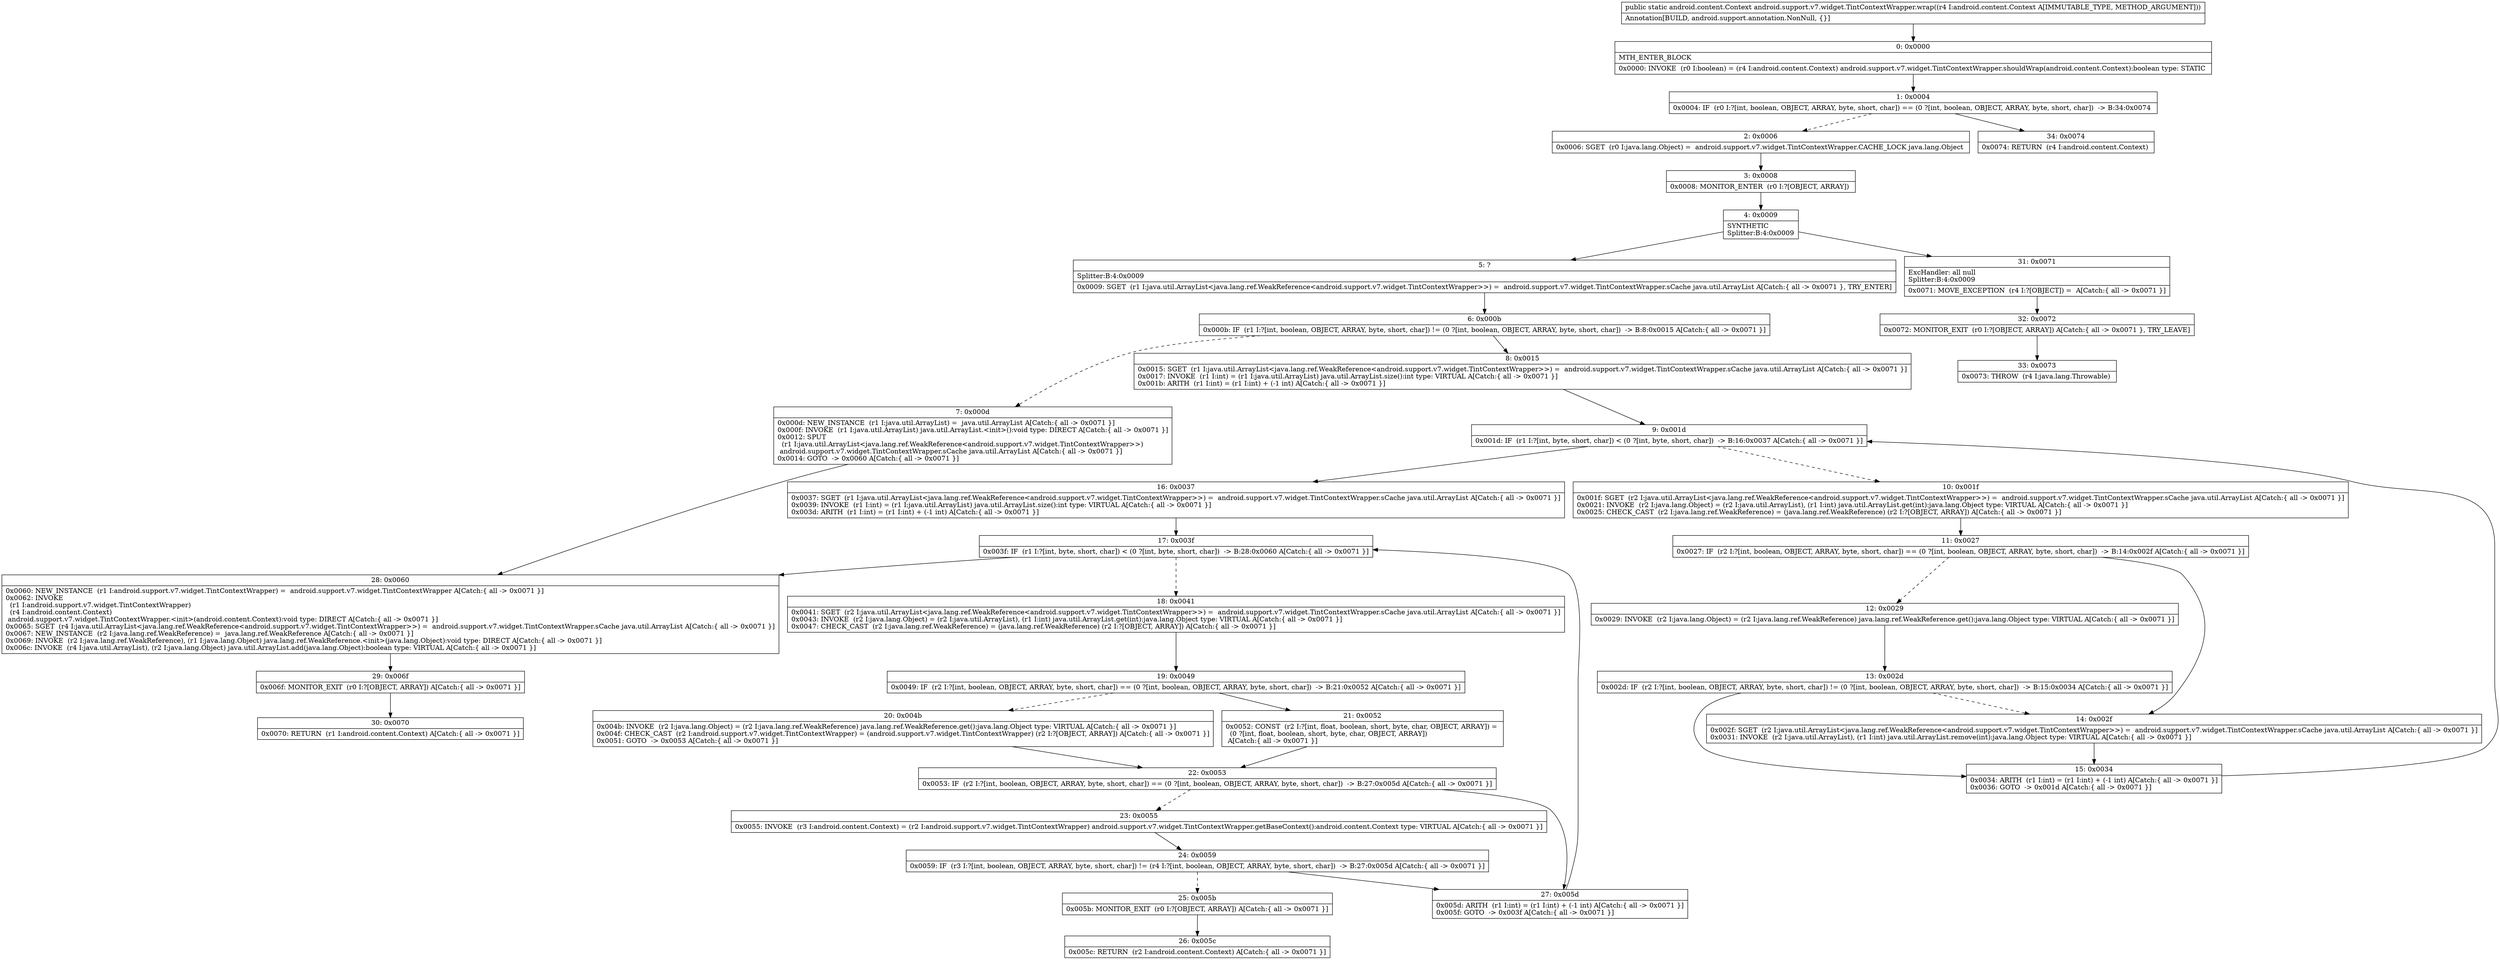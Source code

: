 digraph "CFG forandroid.support.v7.widget.TintContextWrapper.wrap(Landroid\/content\/Context;)Landroid\/content\/Context;" {
Node_0 [shape=record,label="{0\:\ 0x0000|MTH_ENTER_BLOCK\l|0x0000: INVOKE  (r0 I:boolean) = (r4 I:android.content.Context) android.support.v7.widget.TintContextWrapper.shouldWrap(android.content.Context):boolean type: STATIC \l}"];
Node_1 [shape=record,label="{1\:\ 0x0004|0x0004: IF  (r0 I:?[int, boolean, OBJECT, ARRAY, byte, short, char]) == (0 ?[int, boolean, OBJECT, ARRAY, byte, short, char])  \-\> B:34:0x0074 \l}"];
Node_2 [shape=record,label="{2\:\ 0x0006|0x0006: SGET  (r0 I:java.lang.Object) =  android.support.v7.widget.TintContextWrapper.CACHE_LOCK java.lang.Object \l}"];
Node_3 [shape=record,label="{3\:\ 0x0008|0x0008: MONITOR_ENTER  (r0 I:?[OBJECT, ARRAY]) \l}"];
Node_4 [shape=record,label="{4\:\ 0x0009|SYNTHETIC\lSplitter:B:4:0x0009\l}"];
Node_5 [shape=record,label="{5\:\ ?|Splitter:B:4:0x0009\l|0x0009: SGET  (r1 I:java.util.ArrayList\<java.lang.ref.WeakReference\<android.support.v7.widget.TintContextWrapper\>\>) =  android.support.v7.widget.TintContextWrapper.sCache java.util.ArrayList A[Catch:\{ all \-\> 0x0071 \}, TRY_ENTER]\l}"];
Node_6 [shape=record,label="{6\:\ 0x000b|0x000b: IF  (r1 I:?[int, boolean, OBJECT, ARRAY, byte, short, char]) != (0 ?[int, boolean, OBJECT, ARRAY, byte, short, char])  \-\> B:8:0x0015 A[Catch:\{ all \-\> 0x0071 \}]\l}"];
Node_7 [shape=record,label="{7\:\ 0x000d|0x000d: NEW_INSTANCE  (r1 I:java.util.ArrayList) =  java.util.ArrayList A[Catch:\{ all \-\> 0x0071 \}]\l0x000f: INVOKE  (r1 I:java.util.ArrayList) java.util.ArrayList.\<init\>():void type: DIRECT A[Catch:\{ all \-\> 0x0071 \}]\l0x0012: SPUT  \l  (r1 I:java.util.ArrayList\<java.lang.ref.WeakReference\<android.support.v7.widget.TintContextWrapper\>\>)\l android.support.v7.widget.TintContextWrapper.sCache java.util.ArrayList A[Catch:\{ all \-\> 0x0071 \}]\l0x0014: GOTO  \-\> 0x0060 A[Catch:\{ all \-\> 0x0071 \}]\l}"];
Node_8 [shape=record,label="{8\:\ 0x0015|0x0015: SGET  (r1 I:java.util.ArrayList\<java.lang.ref.WeakReference\<android.support.v7.widget.TintContextWrapper\>\>) =  android.support.v7.widget.TintContextWrapper.sCache java.util.ArrayList A[Catch:\{ all \-\> 0x0071 \}]\l0x0017: INVOKE  (r1 I:int) = (r1 I:java.util.ArrayList) java.util.ArrayList.size():int type: VIRTUAL A[Catch:\{ all \-\> 0x0071 \}]\l0x001b: ARITH  (r1 I:int) = (r1 I:int) + (\-1 int) A[Catch:\{ all \-\> 0x0071 \}]\l}"];
Node_9 [shape=record,label="{9\:\ 0x001d|0x001d: IF  (r1 I:?[int, byte, short, char]) \< (0 ?[int, byte, short, char])  \-\> B:16:0x0037 A[Catch:\{ all \-\> 0x0071 \}]\l}"];
Node_10 [shape=record,label="{10\:\ 0x001f|0x001f: SGET  (r2 I:java.util.ArrayList\<java.lang.ref.WeakReference\<android.support.v7.widget.TintContextWrapper\>\>) =  android.support.v7.widget.TintContextWrapper.sCache java.util.ArrayList A[Catch:\{ all \-\> 0x0071 \}]\l0x0021: INVOKE  (r2 I:java.lang.Object) = (r2 I:java.util.ArrayList), (r1 I:int) java.util.ArrayList.get(int):java.lang.Object type: VIRTUAL A[Catch:\{ all \-\> 0x0071 \}]\l0x0025: CHECK_CAST  (r2 I:java.lang.ref.WeakReference) = (java.lang.ref.WeakReference) (r2 I:?[OBJECT, ARRAY]) A[Catch:\{ all \-\> 0x0071 \}]\l}"];
Node_11 [shape=record,label="{11\:\ 0x0027|0x0027: IF  (r2 I:?[int, boolean, OBJECT, ARRAY, byte, short, char]) == (0 ?[int, boolean, OBJECT, ARRAY, byte, short, char])  \-\> B:14:0x002f A[Catch:\{ all \-\> 0x0071 \}]\l}"];
Node_12 [shape=record,label="{12\:\ 0x0029|0x0029: INVOKE  (r2 I:java.lang.Object) = (r2 I:java.lang.ref.WeakReference) java.lang.ref.WeakReference.get():java.lang.Object type: VIRTUAL A[Catch:\{ all \-\> 0x0071 \}]\l}"];
Node_13 [shape=record,label="{13\:\ 0x002d|0x002d: IF  (r2 I:?[int, boolean, OBJECT, ARRAY, byte, short, char]) != (0 ?[int, boolean, OBJECT, ARRAY, byte, short, char])  \-\> B:15:0x0034 A[Catch:\{ all \-\> 0x0071 \}]\l}"];
Node_14 [shape=record,label="{14\:\ 0x002f|0x002f: SGET  (r2 I:java.util.ArrayList\<java.lang.ref.WeakReference\<android.support.v7.widget.TintContextWrapper\>\>) =  android.support.v7.widget.TintContextWrapper.sCache java.util.ArrayList A[Catch:\{ all \-\> 0x0071 \}]\l0x0031: INVOKE  (r2 I:java.util.ArrayList), (r1 I:int) java.util.ArrayList.remove(int):java.lang.Object type: VIRTUAL A[Catch:\{ all \-\> 0x0071 \}]\l}"];
Node_15 [shape=record,label="{15\:\ 0x0034|0x0034: ARITH  (r1 I:int) = (r1 I:int) + (\-1 int) A[Catch:\{ all \-\> 0x0071 \}]\l0x0036: GOTO  \-\> 0x001d A[Catch:\{ all \-\> 0x0071 \}]\l}"];
Node_16 [shape=record,label="{16\:\ 0x0037|0x0037: SGET  (r1 I:java.util.ArrayList\<java.lang.ref.WeakReference\<android.support.v7.widget.TintContextWrapper\>\>) =  android.support.v7.widget.TintContextWrapper.sCache java.util.ArrayList A[Catch:\{ all \-\> 0x0071 \}]\l0x0039: INVOKE  (r1 I:int) = (r1 I:java.util.ArrayList) java.util.ArrayList.size():int type: VIRTUAL A[Catch:\{ all \-\> 0x0071 \}]\l0x003d: ARITH  (r1 I:int) = (r1 I:int) + (\-1 int) A[Catch:\{ all \-\> 0x0071 \}]\l}"];
Node_17 [shape=record,label="{17\:\ 0x003f|0x003f: IF  (r1 I:?[int, byte, short, char]) \< (0 ?[int, byte, short, char])  \-\> B:28:0x0060 A[Catch:\{ all \-\> 0x0071 \}]\l}"];
Node_18 [shape=record,label="{18\:\ 0x0041|0x0041: SGET  (r2 I:java.util.ArrayList\<java.lang.ref.WeakReference\<android.support.v7.widget.TintContextWrapper\>\>) =  android.support.v7.widget.TintContextWrapper.sCache java.util.ArrayList A[Catch:\{ all \-\> 0x0071 \}]\l0x0043: INVOKE  (r2 I:java.lang.Object) = (r2 I:java.util.ArrayList), (r1 I:int) java.util.ArrayList.get(int):java.lang.Object type: VIRTUAL A[Catch:\{ all \-\> 0x0071 \}]\l0x0047: CHECK_CAST  (r2 I:java.lang.ref.WeakReference) = (java.lang.ref.WeakReference) (r2 I:?[OBJECT, ARRAY]) A[Catch:\{ all \-\> 0x0071 \}]\l}"];
Node_19 [shape=record,label="{19\:\ 0x0049|0x0049: IF  (r2 I:?[int, boolean, OBJECT, ARRAY, byte, short, char]) == (0 ?[int, boolean, OBJECT, ARRAY, byte, short, char])  \-\> B:21:0x0052 A[Catch:\{ all \-\> 0x0071 \}]\l}"];
Node_20 [shape=record,label="{20\:\ 0x004b|0x004b: INVOKE  (r2 I:java.lang.Object) = (r2 I:java.lang.ref.WeakReference) java.lang.ref.WeakReference.get():java.lang.Object type: VIRTUAL A[Catch:\{ all \-\> 0x0071 \}]\l0x004f: CHECK_CAST  (r2 I:android.support.v7.widget.TintContextWrapper) = (android.support.v7.widget.TintContextWrapper) (r2 I:?[OBJECT, ARRAY]) A[Catch:\{ all \-\> 0x0071 \}]\l0x0051: GOTO  \-\> 0x0053 A[Catch:\{ all \-\> 0x0071 \}]\l}"];
Node_21 [shape=record,label="{21\:\ 0x0052|0x0052: CONST  (r2 I:?[int, float, boolean, short, byte, char, OBJECT, ARRAY]) = \l  (0 ?[int, float, boolean, short, byte, char, OBJECT, ARRAY])\l A[Catch:\{ all \-\> 0x0071 \}]\l}"];
Node_22 [shape=record,label="{22\:\ 0x0053|0x0053: IF  (r2 I:?[int, boolean, OBJECT, ARRAY, byte, short, char]) == (0 ?[int, boolean, OBJECT, ARRAY, byte, short, char])  \-\> B:27:0x005d A[Catch:\{ all \-\> 0x0071 \}]\l}"];
Node_23 [shape=record,label="{23\:\ 0x0055|0x0055: INVOKE  (r3 I:android.content.Context) = (r2 I:android.support.v7.widget.TintContextWrapper) android.support.v7.widget.TintContextWrapper.getBaseContext():android.content.Context type: VIRTUAL A[Catch:\{ all \-\> 0x0071 \}]\l}"];
Node_24 [shape=record,label="{24\:\ 0x0059|0x0059: IF  (r3 I:?[int, boolean, OBJECT, ARRAY, byte, short, char]) != (r4 I:?[int, boolean, OBJECT, ARRAY, byte, short, char])  \-\> B:27:0x005d A[Catch:\{ all \-\> 0x0071 \}]\l}"];
Node_25 [shape=record,label="{25\:\ 0x005b|0x005b: MONITOR_EXIT  (r0 I:?[OBJECT, ARRAY]) A[Catch:\{ all \-\> 0x0071 \}]\l}"];
Node_26 [shape=record,label="{26\:\ 0x005c|0x005c: RETURN  (r2 I:android.content.Context) A[Catch:\{ all \-\> 0x0071 \}]\l}"];
Node_27 [shape=record,label="{27\:\ 0x005d|0x005d: ARITH  (r1 I:int) = (r1 I:int) + (\-1 int) A[Catch:\{ all \-\> 0x0071 \}]\l0x005f: GOTO  \-\> 0x003f A[Catch:\{ all \-\> 0x0071 \}]\l}"];
Node_28 [shape=record,label="{28\:\ 0x0060|0x0060: NEW_INSTANCE  (r1 I:android.support.v7.widget.TintContextWrapper) =  android.support.v7.widget.TintContextWrapper A[Catch:\{ all \-\> 0x0071 \}]\l0x0062: INVOKE  \l  (r1 I:android.support.v7.widget.TintContextWrapper)\l  (r4 I:android.content.Context)\l android.support.v7.widget.TintContextWrapper.\<init\>(android.content.Context):void type: DIRECT A[Catch:\{ all \-\> 0x0071 \}]\l0x0065: SGET  (r4 I:java.util.ArrayList\<java.lang.ref.WeakReference\<android.support.v7.widget.TintContextWrapper\>\>) =  android.support.v7.widget.TintContextWrapper.sCache java.util.ArrayList A[Catch:\{ all \-\> 0x0071 \}]\l0x0067: NEW_INSTANCE  (r2 I:java.lang.ref.WeakReference) =  java.lang.ref.WeakReference A[Catch:\{ all \-\> 0x0071 \}]\l0x0069: INVOKE  (r2 I:java.lang.ref.WeakReference), (r1 I:java.lang.Object) java.lang.ref.WeakReference.\<init\>(java.lang.Object):void type: DIRECT A[Catch:\{ all \-\> 0x0071 \}]\l0x006c: INVOKE  (r4 I:java.util.ArrayList), (r2 I:java.lang.Object) java.util.ArrayList.add(java.lang.Object):boolean type: VIRTUAL A[Catch:\{ all \-\> 0x0071 \}]\l}"];
Node_29 [shape=record,label="{29\:\ 0x006f|0x006f: MONITOR_EXIT  (r0 I:?[OBJECT, ARRAY]) A[Catch:\{ all \-\> 0x0071 \}]\l}"];
Node_30 [shape=record,label="{30\:\ 0x0070|0x0070: RETURN  (r1 I:android.content.Context) A[Catch:\{ all \-\> 0x0071 \}]\l}"];
Node_31 [shape=record,label="{31\:\ 0x0071|ExcHandler: all null\lSplitter:B:4:0x0009\l|0x0071: MOVE_EXCEPTION  (r4 I:?[OBJECT]) =  A[Catch:\{ all \-\> 0x0071 \}]\l}"];
Node_32 [shape=record,label="{32\:\ 0x0072|0x0072: MONITOR_EXIT  (r0 I:?[OBJECT, ARRAY]) A[Catch:\{ all \-\> 0x0071 \}, TRY_LEAVE]\l}"];
Node_33 [shape=record,label="{33\:\ 0x0073|0x0073: THROW  (r4 I:java.lang.Throwable) \l}"];
Node_34 [shape=record,label="{34\:\ 0x0074|0x0074: RETURN  (r4 I:android.content.Context) \l}"];
MethodNode[shape=record,label="{public static android.content.Context android.support.v7.widget.TintContextWrapper.wrap((r4 I:android.content.Context A[IMMUTABLE_TYPE, METHOD_ARGUMENT]))  | Annotation[BUILD, android.support.annotation.NonNull, \{\}]\l}"];
MethodNode -> Node_0;
Node_0 -> Node_1;
Node_1 -> Node_2[style=dashed];
Node_1 -> Node_34;
Node_2 -> Node_3;
Node_3 -> Node_4;
Node_4 -> Node_5;
Node_4 -> Node_31;
Node_5 -> Node_6;
Node_6 -> Node_7[style=dashed];
Node_6 -> Node_8;
Node_7 -> Node_28;
Node_8 -> Node_9;
Node_9 -> Node_10[style=dashed];
Node_9 -> Node_16;
Node_10 -> Node_11;
Node_11 -> Node_12[style=dashed];
Node_11 -> Node_14;
Node_12 -> Node_13;
Node_13 -> Node_14[style=dashed];
Node_13 -> Node_15;
Node_14 -> Node_15;
Node_15 -> Node_9;
Node_16 -> Node_17;
Node_17 -> Node_18[style=dashed];
Node_17 -> Node_28;
Node_18 -> Node_19;
Node_19 -> Node_20[style=dashed];
Node_19 -> Node_21;
Node_20 -> Node_22;
Node_21 -> Node_22;
Node_22 -> Node_23[style=dashed];
Node_22 -> Node_27;
Node_23 -> Node_24;
Node_24 -> Node_25[style=dashed];
Node_24 -> Node_27;
Node_25 -> Node_26;
Node_27 -> Node_17;
Node_28 -> Node_29;
Node_29 -> Node_30;
Node_31 -> Node_32;
Node_32 -> Node_33;
}

